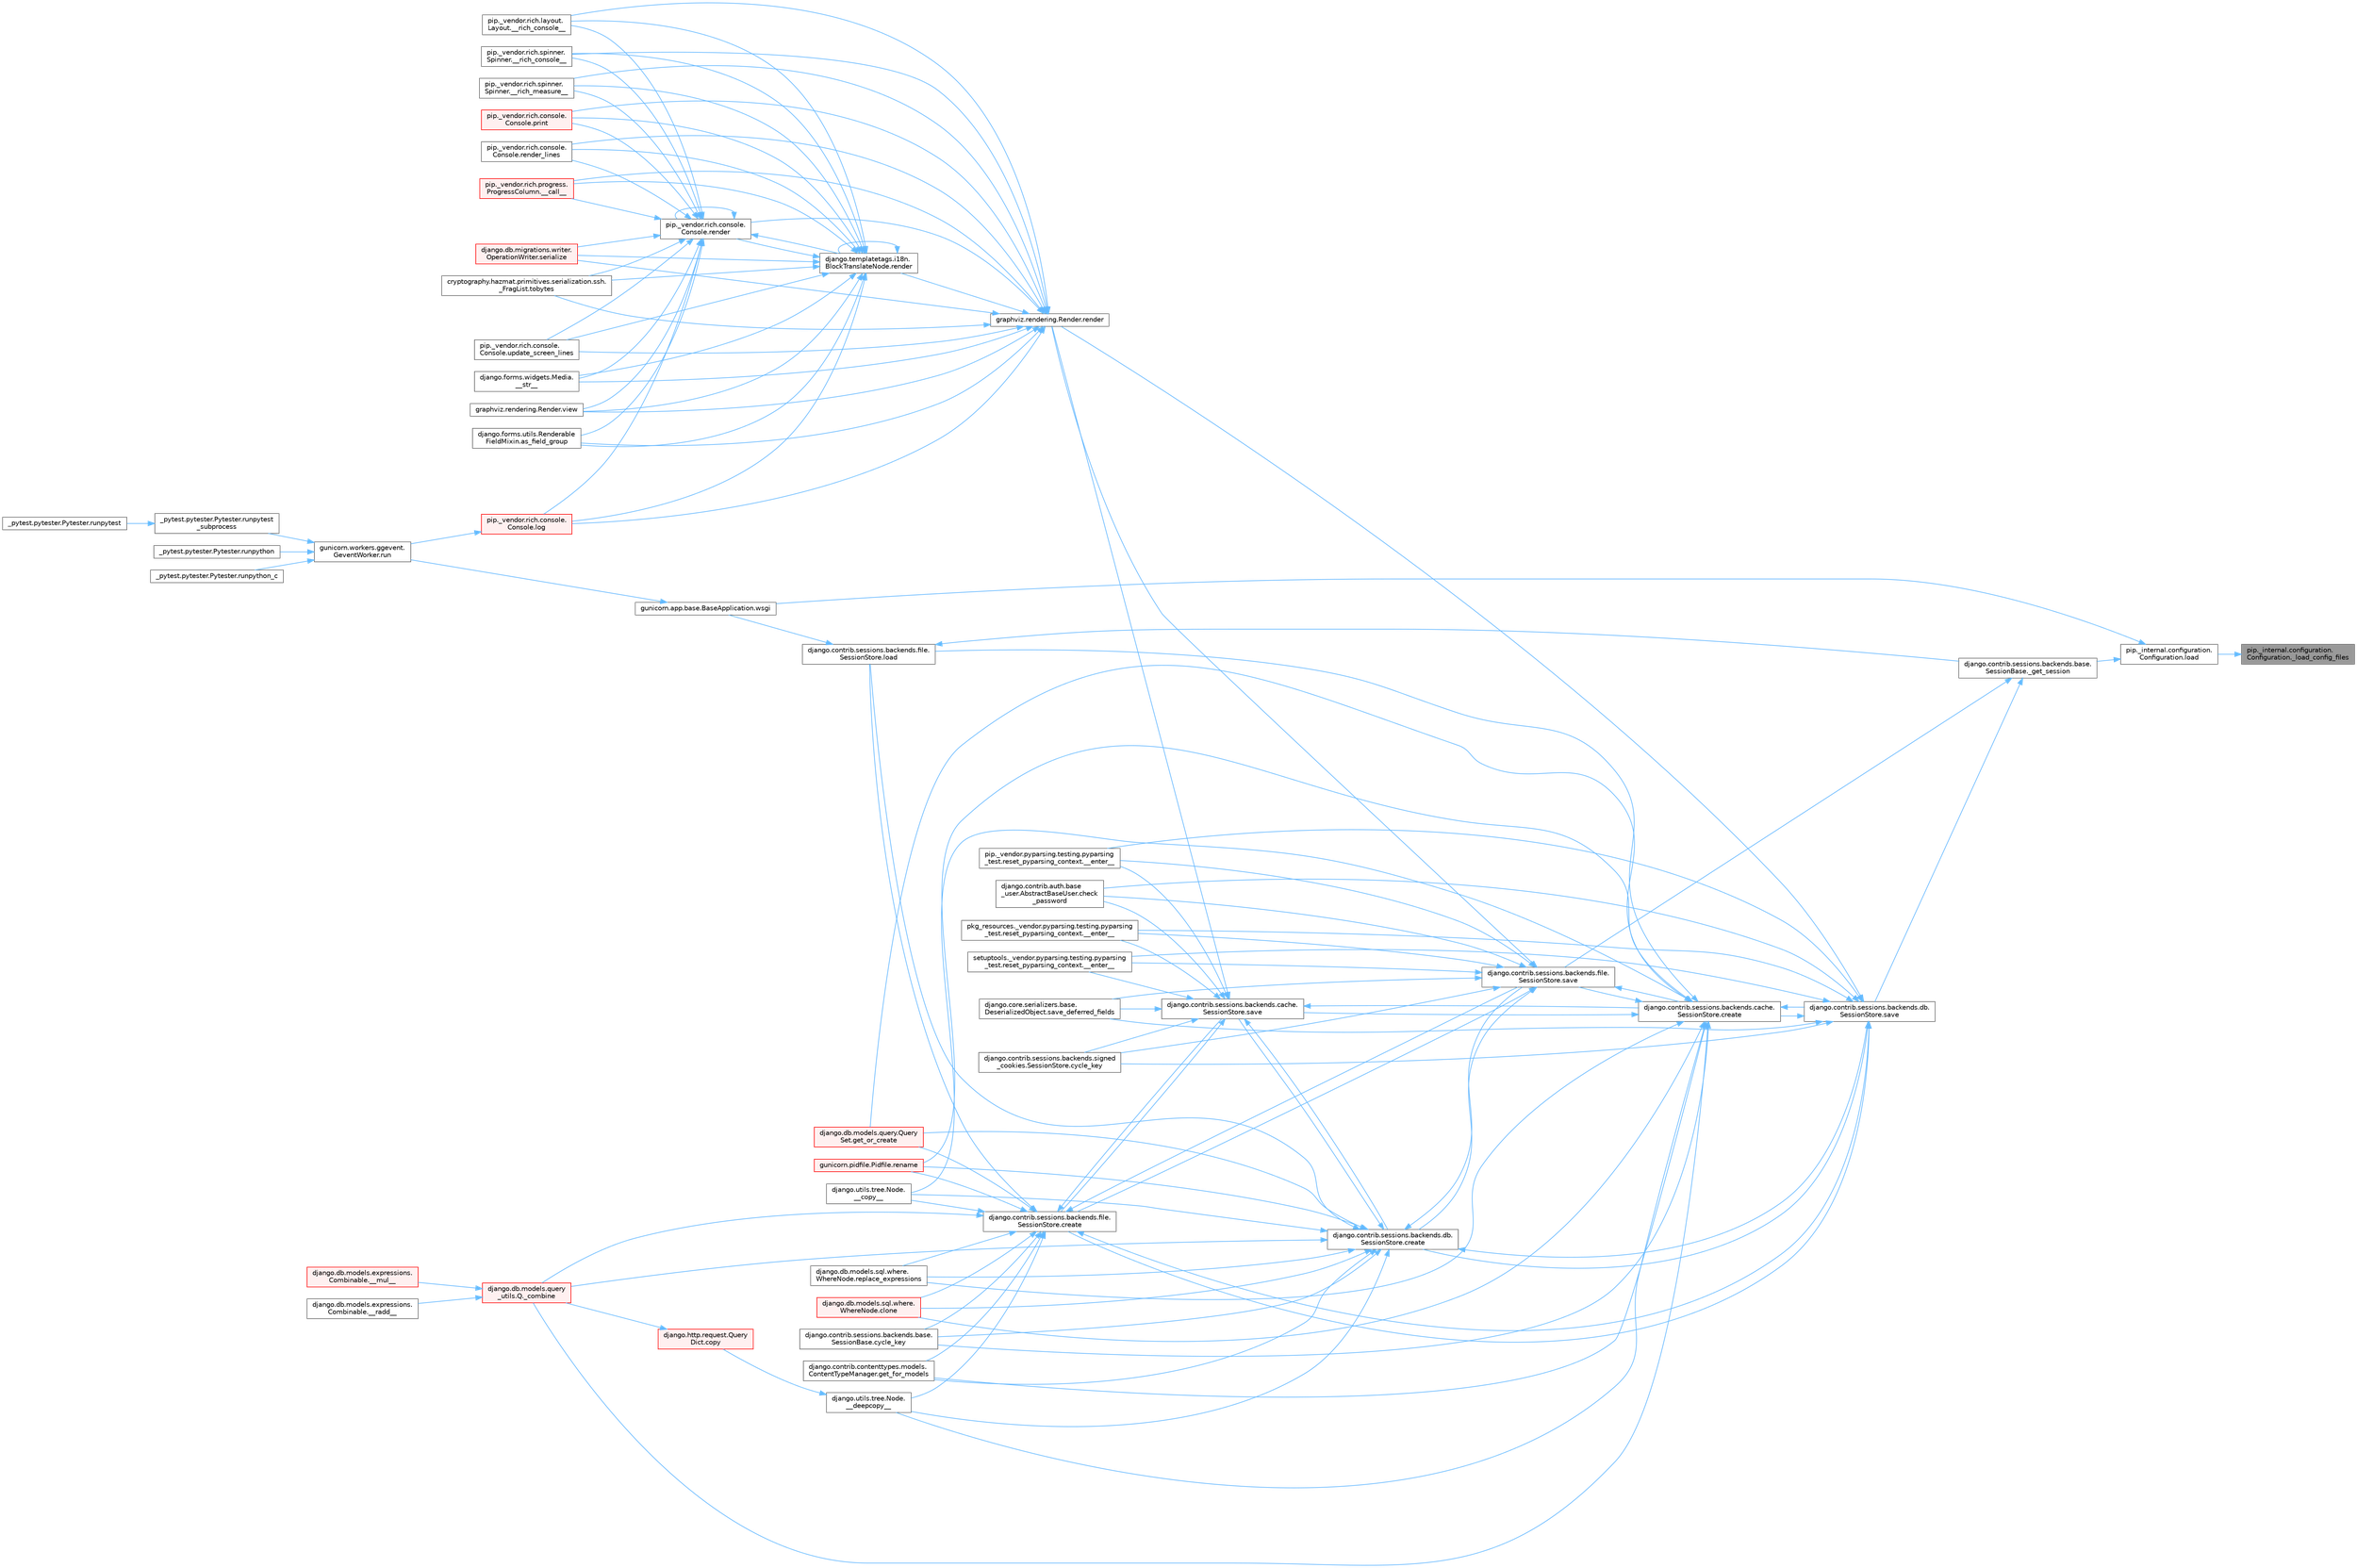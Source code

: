 digraph "pip._internal.configuration.Configuration._load_config_files"
{
 // LATEX_PDF_SIZE
  bgcolor="transparent";
  edge [fontname=Helvetica,fontsize=10,labelfontname=Helvetica,labelfontsize=10];
  node [fontname=Helvetica,fontsize=10,shape=box,height=0.2,width=0.4];
  rankdir="RL";
  Node1 [id="Node000001",label="pip._internal.configuration.\lConfiguration._load_config_files",height=0.2,width=0.4,color="gray40", fillcolor="grey60", style="filled", fontcolor="black",tooltip=" "];
  Node1 -> Node2 [id="edge1_Node000001_Node000002",dir="back",color="steelblue1",style="solid",tooltip=" "];
  Node2 [id="Node000002",label="pip._internal.configuration.\lConfiguration.load",height=0.2,width=0.4,color="grey40", fillcolor="white", style="filled",URL="$classpip_1_1__internal_1_1configuration_1_1_configuration.html#acc3aa857df7198ccb6f5eb3e728545f6",tooltip=" "];
  Node2 -> Node3 [id="edge2_Node000002_Node000003",dir="back",color="steelblue1",style="solid",tooltip=" "];
  Node3 [id="Node000003",label="django.contrib.sessions.backends.base.\lSessionBase._get_session",height=0.2,width=0.4,color="grey40", fillcolor="white", style="filled",URL="$classdjango_1_1contrib_1_1sessions_1_1backends_1_1base_1_1_session_base.html#a3ca0af594cbb5d34f3d4f76c8f90bf4f",tooltip=" "];
  Node3 -> Node4 [id="edge3_Node000003_Node000004",dir="back",color="steelblue1",style="solid",tooltip=" "];
  Node4 [id="Node000004",label="django.contrib.sessions.backends.db.\lSessionStore.save",height=0.2,width=0.4,color="grey40", fillcolor="white", style="filled",URL="$classdjango_1_1contrib_1_1sessions_1_1backends_1_1db_1_1_session_store.html#a68a6b4f159bd3dc969ec80b34c1622af",tooltip=" "];
  Node4 -> Node5 [id="edge4_Node000004_Node000005",dir="back",color="steelblue1",style="solid",tooltip=" "];
  Node5 [id="Node000005",label="pip._vendor.pyparsing.testing.pyparsing\l_test.reset_pyparsing_context.__enter__",height=0.2,width=0.4,color="grey40", fillcolor="white", style="filled",URL="$classpip_1_1__vendor_1_1pyparsing_1_1testing_1_1pyparsing__test_1_1reset__pyparsing__context.html#a3d39d97a0d95a9b46c987e6dff52b7c0",tooltip=" "];
  Node4 -> Node6 [id="edge5_Node000004_Node000006",dir="back",color="steelblue1",style="solid",tooltip=" "];
  Node6 [id="Node000006",label="pkg_resources._vendor.pyparsing.testing.pyparsing\l_test.reset_pyparsing_context.__enter__",height=0.2,width=0.4,color="grey40", fillcolor="white", style="filled",URL="$classpkg__resources_1_1__vendor_1_1pyparsing_1_1testing_1_1pyparsing__test_1_1reset__pyparsing__context.html#a8d8360c033ccc7296fb9323a07cdeb25",tooltip=" "];
  Node4 -> Node7 [id="edge6_Node000004_Node000007",dir="back",color="steelblue1",style="solid",tooltip=" "];
  Node7 [id="Node000007",label="setuptools._vendor.pyparsing.testing.pyparsing\l_test.reset_pyparsing_context.__enter__",height=0.2,width=0.4,color="grey40", fillcolor="white", style="filled",URL="$classsetuptools_1_1__vendor_1_1pyparsing_1_1testing_1_1pyparsing__test_1_1reset__pyparsing__context.html#a436e2ea8355c86505c8cfdae81714c7c",tooltip=" "];
  Node4 -> Node8 [id="edge7_Node000004_Node000008",dir="back",color="steelblue1",style="solid",tooltip=" "];
  Node8 [id="Node000008",label="django.contrib.auth.base\l_user.AbstractBaseUser.check\l_password",height=0.2,width=0.4,color="grey40", fillcolor="white", style="filled",URL="$classdjango_1_1contrib_1_1auth_1_1base__user_1_1_abstract_base_user.html#aaa9bb7fa5353bc1917dbd7f87b63321a",tooltip=" "];
  Node4 -> Node9 [id="edge8_Node000004_Node000009",dir="back",color="steelblue1",style="solid",tooltip=" "];
  Node9 [id="Node000009",label="django.contrib.sessions.backends.cache.\lSessionStore.create",height=0.2,width=0.4,color="grey40", fillcolor="white", style="filled",URL="$classdjango_1_1contrib_1_1sessions_1_1backends_1_1cache_1_1_session_store.html#a38c9efbdb5115fd1820ae198b767c39c",tooltip=" "];
  Node9 -> Node10 [id="edge9_Node000009_Node000010",dir="back",color="steelblue1",style="solid",tooltip=" "];
  Node10 [id="Node000010",label="django.utils.tree.Node.\l__copy__",height=0.2,width=0.4,color="grey40", fillcolor="white", style="filled",URL="$classdjango_1_1utils_1_1tree_1_1_node.html#abae878f6b4500b8b241c23d8fac46e63",tooltip=" "];
  Node9 -> Node11 [id="edge10_Node000009_Node000011",dir="back",color="steelblue1",style="solid",tooltip=" "];
  Node11 [id="Node000011",label="django.utils.tree.Node.\l__deepcopy__",height=0.2,width=0.4,color="grey40", fillcolor="white", style="filled",URL="$classdjango_1_1utils_1_1tree_1_1_node.html#a38840c46ded3963808edbeec90765d6b",tooltip=" "];
  Node11 -> Node12 [id="edge11_Node000011_Node000012",dir="back",color="steelblue1",style="solid",tooltip=" "];
  Node12 [id="Node000012",label="django.http.request.Query\lDict.copy",height=0.2,width=0.4,color="red", fillcolor="#FFF0F0", style="filled",URL="$classdjango_1_1http_1_1request_1_1_query_dict.html#ada9e4956e62868c5587b9ffde7b358b5",tooltip=" "];
  Node12 -> Node154 [id="edge12_Node000012_Node000154",dir="back",color="steelblue1",style="solid",tooltip=" "];
  Node154 [id="Node000154",label="django.db.models.query\l_utils.Q._combine",height=0.2,width=0.4,color="red", fillcolor="#FFF0F0", style="filled",URL="$classdjango_1_1db_1_1models_1_1query__utils_1_1_q.html#ade621b98231b73615e1aa3a726560c55",tooltip=" "];
  Node154 -> Node155 [id="edge13_Node000154_Node000155",dir="back",color="steelblue1",style="solid",tooltip=" "];
  Node155 [id="Node000155",label="django.db.models.expressions.\lCombinable.__mul__",height=0.2,width=0.4,color="red", fillcolor="#FFF0F0", style="filled",URL="$classdjango_1_1db_1_1models_1_1expressions_1_1_combinable.html#a18670e03ec4b2fc0eafb0782602b72ec",tooltip=" "];
  Node154 -> Node159 [id="edge14_Node000154_Node000159",dir="back",color="steelblue1",style="solid",tooltip=" "];
  Node159 [id="Node000159",label="django.db.models.expressions.\lCombinable.__radd__",height=0.2,width=0.4,color="grey40", fillcolor="white", style="filled",URL="$classdjango_1_1db_1_1models_1_1expressions_1_1_combinable.html#a4872efab02abfbe2d20977469210ce25",tooltip=" "];
  Node9 -> Node154 [id="edge15_Node000009_Node000154",dir="back",color="steelblue1",style="solid",tooltip=" "];
  Node9 -> Node394 [id="edge16_Node000009_Node000394",dir="back",color="steelblue1",style="solid",tooltip=" "];
  Node394 [id="Node000394",label="django.db.models.sql.where.\lWhereNode.clone",height=0.2,width=0.4,color="red", fillcolor="#FFF0F0", style="filled",URL="$classdjango_1_1db_1_1models_1_1sql_1_1where_1_1_where_node.html#a0faff63950b774ce4ad391ea1f6b6d2c",tooltip=" "];
  Node9 -> Node32 [id="edge17_Node000009_Node000032",dir="back",color="steelblue1",style="solid",tooltip=" "];
  Node32 [id="Node000032",label="django.contrib.sessions.backends.base.\lSessionBase.cycle_key",height=0.2,width=0.4,color="grey40", fillcolor="white", style="filled",URL="$classdjango_1_1contrib_1_1sessions_1_1backends_1_1base_1_1_session_base.html#a6955e9bebe4e5b7d463bccfcf9181016",tooltip=" "];
  Node9 -> Node519 [id="edge18_Node000009_Node000519",dir="back",color="steelblue1",style="solid",tooltip=" "];
  Node519 [id="Node000519",label="django.contrib.contenttypes.models.\lContentTypeManager.get_for_models",height=0.2,width=0.4,color="grey40", fillcolor="white", style="filled",URL="$classdjango_1_1contrib_1_1contenttypes_1_1models_1_1_content_type_manager.html#a541a2e215680799739b6f8c1b19ddda4",tooltip=" "];
  Node9 -> Node520 [id="edge19_Node000009_Node000520",dir="back",color="steelblue1",style="solid",tooltip=" "];
  Node520 [id="Node000520",label="django.db.models.query.Query\lSet.get_or_create",height=0.2,width=0.4,color="red", fillcolor="#FFF0F0", style="filled",URL="$classdjango_1_1db_1_1models_1_1query_1_1_query_set.html#a0f727927ec4d1b9f3087b831cc911c59",tooltip=" "];
  Node9 -> Node302 [id="edge20_Node000009_Node000302",dir="back",color="steelblue1",style="solid",tooltip=" "];
  Node302 [id="Node000302",label="django.contrib.sessions.backends.file.\lSessionStore.load",height=0.2,width=0.4,color="grey40", fillcolor="white", style="filled",URL="$classdjango_1_1contrib_1_1sessions_1_1backends_1_1file_1_1_session_store.html#a408fa63512306fbaa7bbb62742f0295f",tooltip=" "];
  Node302 -> Node3 [id="edge21_Node000302_Node000003",dir="back",color="steelblue1",style="solid",tooltip=" "];
  Node302 -> Node299 [id="edge22_Node000302_Node000299",dir="back",color="steelblue1",style="solid",tooltip=" "];
  Node299 [id="Node000299",label="gunicorn.app.base.BaseApplication.wsgi",height=0.2,width=0.4,color="grey40", fillcolor="white", style="filled",URL="$classgunicorn_1_1app_1_1base_1_1_base_application.html#a18ae24b2d0d44fb694b9f2b0cdffa670",tooltip=" "];
  Node299 -> Node300 [id="edge23_Node000299_Node000300",dir="back",color="steelblue1",style="solid",tooltip=" "];
  Node300 [id="Node000300",label="gunicorn.workers.ggevent.\lGeventWorker.run",height=0.2,width=0.4,color="grey40", fillcolor="white", style="filled",URL="$classgunicorn_1_1workers_1_1ggevent_1_1_gevent_worker.html#a0d8ffe6d6db44cfe8310ccf5643506ee",tooltip=" "];
  Node300 -> Node105 [id="edge24_Node000300_Node000105",dir="back",color="steelblue1",style="solid",tooltip=" "];
  Node105 [id="Node000105",label="_pytest.pytester.Pytester.runpytest\l_subprocess",height=0.2,width=0.4,color="grey40", fillcolor="white", style="filled",URL="$class__pytest_1_1pytester_1_1_pytester.html#a59323c6d6a1469a1206f1c0b8fce99c9",tooltip=" "];
  Node105 -> Node106 [id="edge25_Node000105_Node000106",dir="back",color="steelblue1",style="solid",tooltip=" "];
  Node106 [id="Node000106",label="_pytest.pytester.Pytester.runpytest",height=0.2,width=0.4,color="grey40", fillcolor="white", style="filled",URL="$class__pytest_1_1pytester_1_1_pytester.html#a2765db48ffe1b8853581d711ff43a87b",tooltip=" "];
  Node300 -> Node107 [id="edge26_Node000300_Node000107",dir="back",color="steelblue1",style="solid",tooltip=" "];
  Node107 [id="Node000107",label="_pytest.pytester.Pytester.runpython",height=0.2,width=0.4,color="grey40", fillcolor="white", style="filled",URL="$class__pytest_1_1pytester_1_1_pytester.html#a4e0c539507f15fd333cf618faf9687ef",tooltip=" "];
  Node300 -> Node108 [id="edge27_Node000300_Node000108",dir="back",color="steelblue1",style="solid",tooltip=" "];
  Node108 [id="Node000108",label="_pytest.pytester.Pytester.runpython_c",height=0.2,width=0.4,color="grey40", fillcolor="white", style="filled",URL="$class__pytest_1_1pytester_1_1_pytester.html#aea789acfe206d9c40d9a6bf54a337f2a",tooltip=" "];
  Node9 -> Node522 [id="edge28_Node000009_Node000522",dir="back",color="steelblue1",style="solid",tooltip=" "];
  Node522 [id="Node000522",label="gunicorn.pidfile.Pidfile.rename",height=0.2,width=0.4,color="red", fillcolor="#FFF0F0", style="filled",URL="$classgunicorn_1_1pidfile_1_1_pidfile.html#af03623bf56b92f594700ba5e5f25bc76",tooltip=" "];
  Node9 -> Node524 [id="edge29_Node000009_Node000524",dir="back",color="steelblue1",style="solid",tooltip=" "];
  Node524 [id="Node000524",label="django.db.models.sql.where.\lWhereNode.replace_expressions",height=0.2,width=0.4,color="grey40", fillcolor="white", style="filled",URL="$classdjango_1_1db_1_1models_1_1sql_1_1where_1_1_where_node.html#a1cc3580a7f4a51605b52ae4a9653b3ac",tooltip=" "];
  Node9 -> Node525 [id="edge30_Node000009_Node000525",dir="back",color="steelblue1",style="solid",tooltip=" "];
  Node525 [id="Node000525",label="django.contrib.sessions.backends.cache.\lSessionStore.save",height=0.2,width=0.4,color="grey40", fillcolor="white", style="filled",URL="$classdjango_1_1contrib_1_1sessions_1_1backends_1_1cache_1_1_session_store.html#a67e81d959c24e3a84b1e755a9a861c53",tooltip=" "];
  Node525 -> Node5 [id="edge31_Node000525_Node000005",dir="back",color="steelblue1",style="solid",tooltip=" "];
  Node525 -> Node6 [id="edge32_Node000525_Node000006",dir="back",color="steelblue1",style="solid",tooltip=" "];
  Node525 -> Node7 [id="edge33_Node000525_Node000007",dir="back",color="steelblue1",style="solid",tooltip=" "];
  Node525 -> Node8 [id="edge34_Node000525_Node000008",dir="back",color="steelblue1",style="solid",tooltip=" "];
  Node525 -> Node9 [id="edge35_Node000525_Node000009",dir="back",color="steelblue1",style="solid",tooltip=" "];
  Node525 -> Node393 [id="edge36_Node000525_Node000393",dir="back",color="steelblue1",style="solid",tooltip=" "];
  Node393 [id="Node000393",label="django.contrib.sessions.backends.db.\lSessionStore.create",height=0.2,width=0.4,color="grey40", fillcolor="white", style="filled",URL="$classdjango_1_1contrib_1_1sessions_1_1backends_1_1db_1_1_session_store.html#a4a98c0168c61e75be58e279660aa6ce4",tooltip=" "];
  Node393 -> Node10 [id="edge37_Node000393_Node000010",dir="back",color="steelblue1",style="solid",tooltip=" "];
  Node393 -> Node11 [id="edge38_Node000393_Node000011",dir="back",color="steelblue1",style="solid",tooltip=" "];
  Node393 -> Node154 [id="edge39_Node000393_Node000154",dir="back",color="steelblue1",style="solid",tooltip=" "];
  Node393 -> Node394 [id="edge40_Node000393_Node000394",dir="back",color="steelblue1",style="solid",tooltip=" "];
  Node393 -> Node32 [id="edge41_Node000393_Node000032",dir="back",color="steelblue1",style="solid",tooltip=" "];
  Node393 -> Node519 [id="edge42_Node000393_Node000519",dir="back",color="steelblue1",style="solid",tooltip=" "];
  Node393 -> Node520 [id="edge43_Node000393_Node000520",dir="back",color="steelblue1",style="solid",tooltip=" "];
  Node393 -> Node302 [id="edge44_Node000393_Node000302",dir="back",color="steelblue1",style="solid",tooltip=" "];
  Node393 -> Node522 [id="edge45_Node000393_Node000522",dir="back",color="steelblue1",style="solid",tooltip=" "];
  Node393 -> Node524 [id="edge46_Node000393_Node000524",dir="back",color="steelblue1",style="solid",tooltip=" "];
  Node393 -> Node525 [id="edge47_Node000393_Node000525",dir="back",color="steelblue1",style="solid",tooltip=" "];
  Node393 -> Node4 [id="edge48_Node000393_Node000004",dir="back",color="steelblue1",style="solid",tooltip=" "];
  Node393 -> Node1117 [id="edge49_Node000393_Node001117",dir="back",color="steelblue1",style="solid",tooltip=" "];
  Node1117 [id="Node001117",label="django.contrib.sessions.backends.file.\lSessionStore.save",height=0.2,width=0.4,color="grey40", fillcolor="white", style="filled",URL="$classdjango_1_1contrib_1_1sessions_1_1backends_1_1file_1_1_session_store.html#af170f9c112376eb1627509287bf9620f",tooltip=" "];
  Node1117 -> Node5 [id="edge50_Node001117_Node000005",dir="back",color="steelblue1",style="solid",tooltip=" "];
  Node1117 -> Node6 [id="edge51_Node001117_Node000006",dir="back",color="steelblue1",style="solid",tooltip=" "];
  Node1117 -> Node7 [id="edge52_Node001117_Node000007",dir="back",color="steelblue1",style="solid",tooltip=" "];
  Node1117 -> Node8 [id="edge53_Node001117_Node000008",dir="back",color="steelblue1",style="solid",tooltip=" "];
  Node1117 -> Node9 [id="edge54_Node001117_Node000009",dir="back",color="steelblue1",style="solid",tooltip=" "];
  Node1117 -> Node393 [id="edge55_Node001117_Node000393",dir="back",color="steelblue1",style="solid",tooltip=" "];
  Node1117 -> Node518 [id="edge56_Node001117_Node000518",dir="back",color="steelblue1",style="solid",tooltip=" "];
  Node518 [id="Node000518",label="django.contrib.sessions.backends.file.\lSessionStore.create",height=0.2,width=0.4,color="grey40", fillcolor="white", style="filled",URL="$classdjango_1_1contrib_1_1sessions_1_1backends_1_1file_1_1_session_store.html#a6624db6a37dfff490f837047e0a60dda",tooltip=" "];
  Node518 -> Node10 [id="edge57_Node000518_Node000010",dir="back",color="steelblue1",style="solid",tooltip=" "];
  Node518 -> Node11 [id="edge58_Node000518_Node000011",dir="back",color="steelblue1",style="solid",tooltip=" "];
  Node518 -> Node154 [id="edge59_Node000518_Node000154",dir="back",color="steelblue1",style="solid",tooltip=" "];
  Node518 -> Node394 [id="edge60_Node000518_Node000394",dir="back",color="steelblue1",style="solid",tooltip=" "];
  Node518 -> Node32 [id="edge61_Node000518_Node000032",dir="back",color="steelblue1",style="solid",tooltip=" "];
  Node518 -> Node519 [id="edge62_Node000518_Node000519",dir="back",color="steelblue1",style="solid",tooltip=" "];
  Node518 -> Node520 [id="edge63_Node000518_Node000520",dir="back",color="steelblue1",style="solid",tooltip=" "];
  Node518 -> Node302 [id="edge64_Node000518_Node000302",dir="back",color="steelblue1",style="solid",tooltip=" "];
  Node518 -> Node522 [id="edge65_Node000518_Node000522",dir="back",color="steelblue1",style="solid",tooltip=" "];
  Node518 -> Node524 [id="edge66_Node000518_Node000524",dir="back",color="steelblue1",style="solid",tooltip=" "];
  Node518 -> Node525 [id="edge67_Node000518_Node000525",dir="back",color="steelblue1",style="solid",tooltip=" "];
  Node518 -> Node4 [id="edge68_Node000518_Node000004",dir="back",color="steelblue1",style="solid",tooltip=" "];
  Node518 -> Node1117 [id="edge69_Node000518_Node001117",dir="back",color="steelblue1",style="solid",tooltip=" "];
  Node1117 -> Node526 [id="edge70_Node001117_Node000526",dir="back",color="steelblue1",style="solid",tooltip=" "];
  Node526 [id="Node000526",label="django.contrib.sessions.backends.signed\l_cookies.SessionStore.cycle_key",height=0.2,width=0.4,color="grey40", fillcolor="white", style="filled",URL="$classdjango_1_1contrib_1_1sessions_1_1backends_1_1signed__cookies_1_1_session_store.html#abf8e71313b847459c30f19e691c25a93",tooltip=" "];
  Node1117 -> Node527 [id="edge71_Node001117_Node000527",dir="back",color="steelblue1",style="solid",tooltip=" "];
  Node527 [id="Node000527",label="graphviz.rendering.Render.render",height=0.2,width=0.4,color="grey40", fillcolor="white", style="filled",URL="$classgraphviz_1_1rendering_1_1_render.html#a0249d6538d64a6b59b1bed64d4636456",tooltip=" "];
  Node527 -> Node408 [id="edge72_Node000527_Node000408",dir="back",color="steelblue1",style="solid",tooltip=" "];
  Node408 [id="Node000408",label="pip._vendor.rich.progress.\lProgressColumn.__call__",height=0.2,width=0.4,color="red", fillcolor="#FFF0F0", style="filled",URL="$classpip_1_1__vendor_1_1rich_1_1progress_1_1_progress_column.html#ae0c399be74222f949edb0fa5324cf6ea",tooltip=" "];
  Node527 -> Node409 [id="edge73_Node000527_Node000409",dir="back",color="steelblue1",style="solid",tooltip=" "];
  Node409 [id="Node000409",label="pip._vendor.rich.layout.\lLayout.__rich_console__",height=0.2,width=0.4,color="grey40", fillcolor="white", style="filled",URL="$classpip_1_1__vendor_1_1rich_1_1layout_1_1_layout.html#ac39cb3d17d2b0324ee1b0dada41a3ebd",tooltip=" "];
  Node527 -> Node410 [id="edge74_Node000527_Node000410",dir="back",color="steelblue1",style="solid",tooltip=" "];
  Node410 [id="Node000410",label="pip._vendor.rich.spinner.\lSpinner.__rich_console__",height=0.2,width=0.4,color="grey40", fillcolor="white", style="filled",URL="$classpip_1_1__vendor_1_1rich_1_1spinner_1_1_spinner.html#a6883d8dced19ac48d4dfc74f776357fd",tooltip=" "];
  Node527 -> Node411 [id="edge75_Node000527_Node000411",dir="back",color="steelblue1",style="solid",tooltip=" "];
  Node411 [id="Node000411",label="pip._vendor.rich.spinner.\lSpinner.__rich_measure__",height=0.2,width=0.4,color="grey40", fillcolor="white", style="filled",URL="$classpip_1_1__vendor_1_1rich_1_1spinner_1_1_spinner.html#a89745682c823c44a31bae8e8d07869f5",tooltip=" "];
  Node527 -> Node412 [id="edge76_Node000527_Node000412",dir="back",color="steelblue1",style="solid",tooltip=" "];
  Node412 [id="Node000412",label="django.forms.widgets.Media.\l__str__",height=0.2,width=0.4,color="grey40", fillcolor="white", style="filled",URL="$classdjango_1_1forms_1_1widgets_1_1_media.html#ae1651710548a7d9f14f036d035012d21",tooltip=" "];
  Node527 -> Node413 [id="edge77_Node000527_Node000413",dir="back",color="steelblue1",style="solid",tooltip=" "];
  Node413 [id="Node000413",label="django.forms.utils.Renderable\lFieldMixin.as_field_group",height=0.2,width=0.4,color="grey40", fillcolor="white", style="filled",URL="$classdjango_1_1forms_1_1utils_1_1_renderable_field_mixin.html#a1e9a1b4f790ea694431554267fd5d74c",tooltip=" "];
  Node527 -> Node414 [id="edge78_Node000527_Node000414",dir="back",color="steelblue1",style="solid",tooltip=" "];
  Node414 [id="Node000414",label="pip._vendor.rich.console.\lConsole.log",height=0.2,width=0.4,color="red", fillcolor="#FFF0F0", style="filled",URL="$classpip_1_1__vendor_1_1rich_1_1console_1_1_console.html#af9c77e39f9413fc2b134c60cfa23b0f1",tooltip=" "];
  Node414 -> Node300 [id="edge79_Node000414_Node000300",dir="back",color="steelblue1",style="solid",tooltip=" "];
  Node527 -> Node528 [id="edge80_Node000527_Node000528",dir="back",color="steelblue1",style="solid",tooltip=" "];
  Node528 [id="Node000528",label="pip._vendor.rich.console.\lConsole.print",height=0.2,width=0.4,color="red", fillcolor="#FFF0F0", style="filled",URL="$classpip_1_1__vendor_1_1rich_1_1console_1_1_console.html#af954370cdbb49236b597f2c11064549d",tooltip=" "];
  Node527 -> Node853 [id="edge81_Node000527_Node000853",dir="back",color="steelblue1",style="solid",tooltip=" "];
  Node853 [id="Node000853",label="django.templatetags.i18n.\lBlockTranslateNode.render",height=0.2,width=0.4,color="grey40", fillcolor="white", style="filled",URL="$classdjango_1_1templatetags_1_1i18n_1_1_block_translate_node.html#aaf05bebfd02c1c4b676387ada0357832",tooltip=" "];
  Node853 -> Node408 [id="edge82_Node000853_Node000408",dir="back",color="steelblue1",style="solid",tooltip=" "];
  Node853 -> Node409 [id="edge83_Node000853_Node000409",dir="back",color="steelblue1",style="solid",tooltip=" "];
  Node853 -> Node410 [id="edge84_Node000853_Node000410",dir="back",color="steelblue1",style="solid",tooltip=" "];
  Node853 -> Node411 [id="edge85_Node000853_Node000411",dir="back",color="steelblue1",style="solid",tooltip=" "];
  Node853 -> Node412 [id="edge86_Node000853_Node000412",dir="back",color="steelblue1",style="solid",tooltip=" "];
  Node853 -> Node413 [id="edge87_Node000853_Node000413",dir="back",color="steelblue1",style="solid",tooltip=" "];
  Node853 -> Node414 [id="edge88_Node000853_Node000414",dir="back",color="steelblue1",style="solid",tooltip=" "];
  Node853 -> Node528 [id="edge89_Node000853_Node000528",dir="back",color="steelblue1",style="solid",tooltip=" "];
  Node853 -> Node853 [id="edge90_Node000853_Node000853",dir="back",color="steelblue1",style="solid",tooltip=" "];
  Node853 -> Node854 [id="edge91_Node000853_Node000854",dir="back",color="steelblue1",style="solid",tooltip=" "];
  Node854 [id="Node000854",label="pip._vendor.rich.console.\lConsole.render",height=0.2,width=0.4,color="grey40", fillcolor="white", style="filled",URL="$classpip_1_1__vendor_1_1rich_1_1console_1_1_console.html#a9551b8254c573105adde80622393a938",tooltip=" "];
  Node854 -> Node408 [id="edge92_Node000854_Node000408",dir="back",color="steelblue1",style="solid",tooltip=" "];
  Node854 -> Node409 [id="edge93_Node000854_Node000409",dir="back",color="steelblue1",style="solid",tooltip=" "];
  Node854 -> Node410 [id="edge94_Node000854_Node000410",dir="back",color="steelblue1",style="solid",tooltip=" "];
  Node854 -> Node411 [id="edge95_Node000854_Node000411",dir="back",color="steelblue1",style="solid",tooltip=" "];
  Node854 -> Node412 [id="edge96_Node000854_Node000412",dir="back",color="steelblue1",style="solid",tooltip=" "];
  Node854 -> Node413 [id="edge97_Node000854_Node000413",dir="back",color="steelblue1",style="solid",tooltip=" "];
  Node854 -> Node414 [id="edge98_Node000854_Node000414",dir="back",color="steelblue1",style="solid",tooltip=" "];
  Node854 -> Node528 [id="edge99_Node000854_Node000528",dir="back",color="steelblue1",style="solid",tooltip=" "];
  Node854 -> Node853 [id="edge100_Node000854_Node000853",dir="back",color="steelblue1",style="solid",tooltip=" "];
  Node854 -> Node854 [id="edge101_Node000854_Node000854",dir="back",color="steelblue1",style="solid",tooltip=" "];
  Node854 -> Node855 [id="edge102_Node000854_Node000855",dir="back",color="steelblue1",style="solid",tooltip=" "];
  Node855 [id="Node000855",label="pip._vendor.rich.console.\lConsole.render_lines",height=0.2,width=0.4,color="grey40", fillcolor="white", style="filled",URL="$classpip_1_1__vendor_1_1rich_1_1console_1_1_console.html#a5818808a49db20c5bee6986425f96f14",tooltip=" "];
  Node854 -> Node856 [id="edge103_Node000854_Node000856",dir="back",color="steelblue1",style="solid",tooltip=" "];
  Node856 [id="Node000856",label="django.db.migrations.writer.\lOperationWriter.serialize",height=0.2,width=0.4,color="red", fillcolor="#FFF0F0", style="filled",URL="$classdjango_1_1db_1_1migrations_1_1writer_1_1_operation_writer.html#a866e8d13e1c54a35d74e9a6b0383b2f8",tooltip=" "];
  Node854 -> Node1198 [id="edge104_Node000854_Node001198",dir="back",color="steelblue1",style="solid",tooltip=" "];
  Node1198 [id="Node001198",label="cryptography.hazmat.primitives.serialization.ssh.\l_FragList.tobytes",height=0.2,width=0.4,color="grey40", fillcolor="white", style="filled",URL="$classcryptography_1_1hazmat_1_1primitives_1_1serialization_1_1ssh_1_1___frag_list.html#a195dd4e7c741624829a13af53fa3de38",tooltip=" "];
  Node854 -> Node1199 [id="edge105_Node000854_Node001199",dir="back",color="steelblue1",style="solid",tooltip=" "];
  Node1199 [id="Node001199",label="pip._vendor.rich.console.\lConsole.update_screen_lines",height=0.2,width=0.4,color="grey40", fillcolor="white", style="filled",URL="$classpip_1_1__vendor_1_1rich_1_1console_1_1_console.html#a21cfe5af86ec7533f23d45fe2969817e",tooltip=" "];
  Node854 -> Node1200 [id="edge106_Node000854_Node001200",dir="back",color="steelblue1",style="solid",tooltip=" "];
  Node1200 [id="Node001200",label="graphviz.rendering.Render.view",height=0.2,width=0.4,color="grey40", fillcolor="white", style="filled",URL="$classgraphviz_1_1rendering_1_1_render.html#a53169c422996b9a7e92b5580c13914e2",tooltip=" "];
  Node853 -> Node855 [id="edge107_Node000853_Node000855",dir="back",color="steelblue1",style="solid",tooltip=" "];
  Node853 -> Node856 [id="edge108_Node000853_Node000856",dir="back",color="steelblue1",style="solid",tooltip=" "];
  Node853 -> Node1198 [id="edge109_Node000853_Node001198",dir="back",color="steelblue1",style="solid",tooltip=" "];
  Node853 -> Node1199 [id="edge110_Node000853_Node001199",dir="back",color="steelblue1",style="solid",tooltip=" "];
  Node853 -> Node1200 [id="edge111_Node000853_Node001200",dir="back",color="steelblue1",style="solid",tooltip=" "];
  Node527 -> Node854 [id="edge112_Node000527_Node000854",dir="back",color="steelblue1",style="solid",tooltip=" "];
  Node527 -> Node855 [id="edge113_Node000527_Node000855",dir="back",color="steelblue1",style="solid",tooltip=" "];
  Node527 -> Node856 [id="edge114_Node000527_Node000856",dir="back",color="steelblue1",style="solid",tooltip=" "];
  Node527 -> Node1198 [id="edge115_Node000527_Node001198",dir="back",color="steelblue1",style="solid",tooltip=" "];
  Node527 -> Node1199 [id="edge116_Node000527_Node001199",dir="back",color="steelblue1",style="solid",tooltip=" "];
  Node527 -> Node1200 [id="edge117_Node000527_Node001200",dir="back",color="steelblue1",style="solid",tooltip=" "];
  Node1117 -> Node1118 [id="edge118_Node001117_Node001118",dir="back",color="steelblue1",style="solid",tooltip=" "];
  Node1118 [id="Node001118",label="django.core.serializers.base.\lDeserializedObject.save_deferred_fields",height=0.2,width=0.4,color="grey40", fillcolor="white", style="filled",URL="$classdjango_1_1core_1_1serializers_1_1base_1_1_deserialized_object.html#a2fd4269d14e2f58fda59335c79a582f5",tooltip=" "];
  Node525 -> Node518 [id="edge119_Node000525_Node000518",dir="back",color="steelblue1",style="solid",tooltip=" "];
  Node525 -> Node526 [id="edge120_Node000525_Node000526",dir="back",color="steelblue1",style="solid",tooltip=" "];
  Node525 -> Node527 [id="edge121_Node000525_Node000527",dir="back",color="steelblue1",style="solid",tooltip=" "];
  Node525 -> Node1118 [id="edge122_Node000525_Node001118",dir="back",color="steelblue1",style="solid",tooltip=" "];
  Node9 -> Node4 [id="edge123_Node000009_Node000004",dir="back",color="steelblue1",style="solid",tooltip=" "];
  Node9 -> Node1117 [id="edge124_Node000009_Node001117",dir="back",color="steelblue1",style="solid",tooltip=" "];
  Node4 -> Node393 [id="edge125_Node000004_Node000393",dir="back",color="steelblue1",style="solid",tooltip=" "];
  Node4 -> Node518 [id="edge126_Node000004_Node000518",dir="back",color="steelblue1",style="solid",tooltip=" "];
  Node4 -> Node526 [id="edge127_Node000004_Node000526",dir="back",color="steelblue1",style="solid",tooltip=" "];
  Node4 -> Node527 [id="edge128_Node000004_Node000527",dir="back",color="steelblue1",style="solid",tooltip=" "];
  Node4 -> Node1118 [id="edge129_Node000004_Node001118",dir="back",color="steelblue1",style="solid",tooltip=" "];
  Node3 -> Node1117 [id="edge130_Node000003_Node001117",dir="back",color="steelblue1",style="solid",tooltip=" "];
  Node2 -> Node299 [id="edge131_Node000002_Node000299",dir="back",color="steelblue1",style="solid",tooltip=" "];
}
